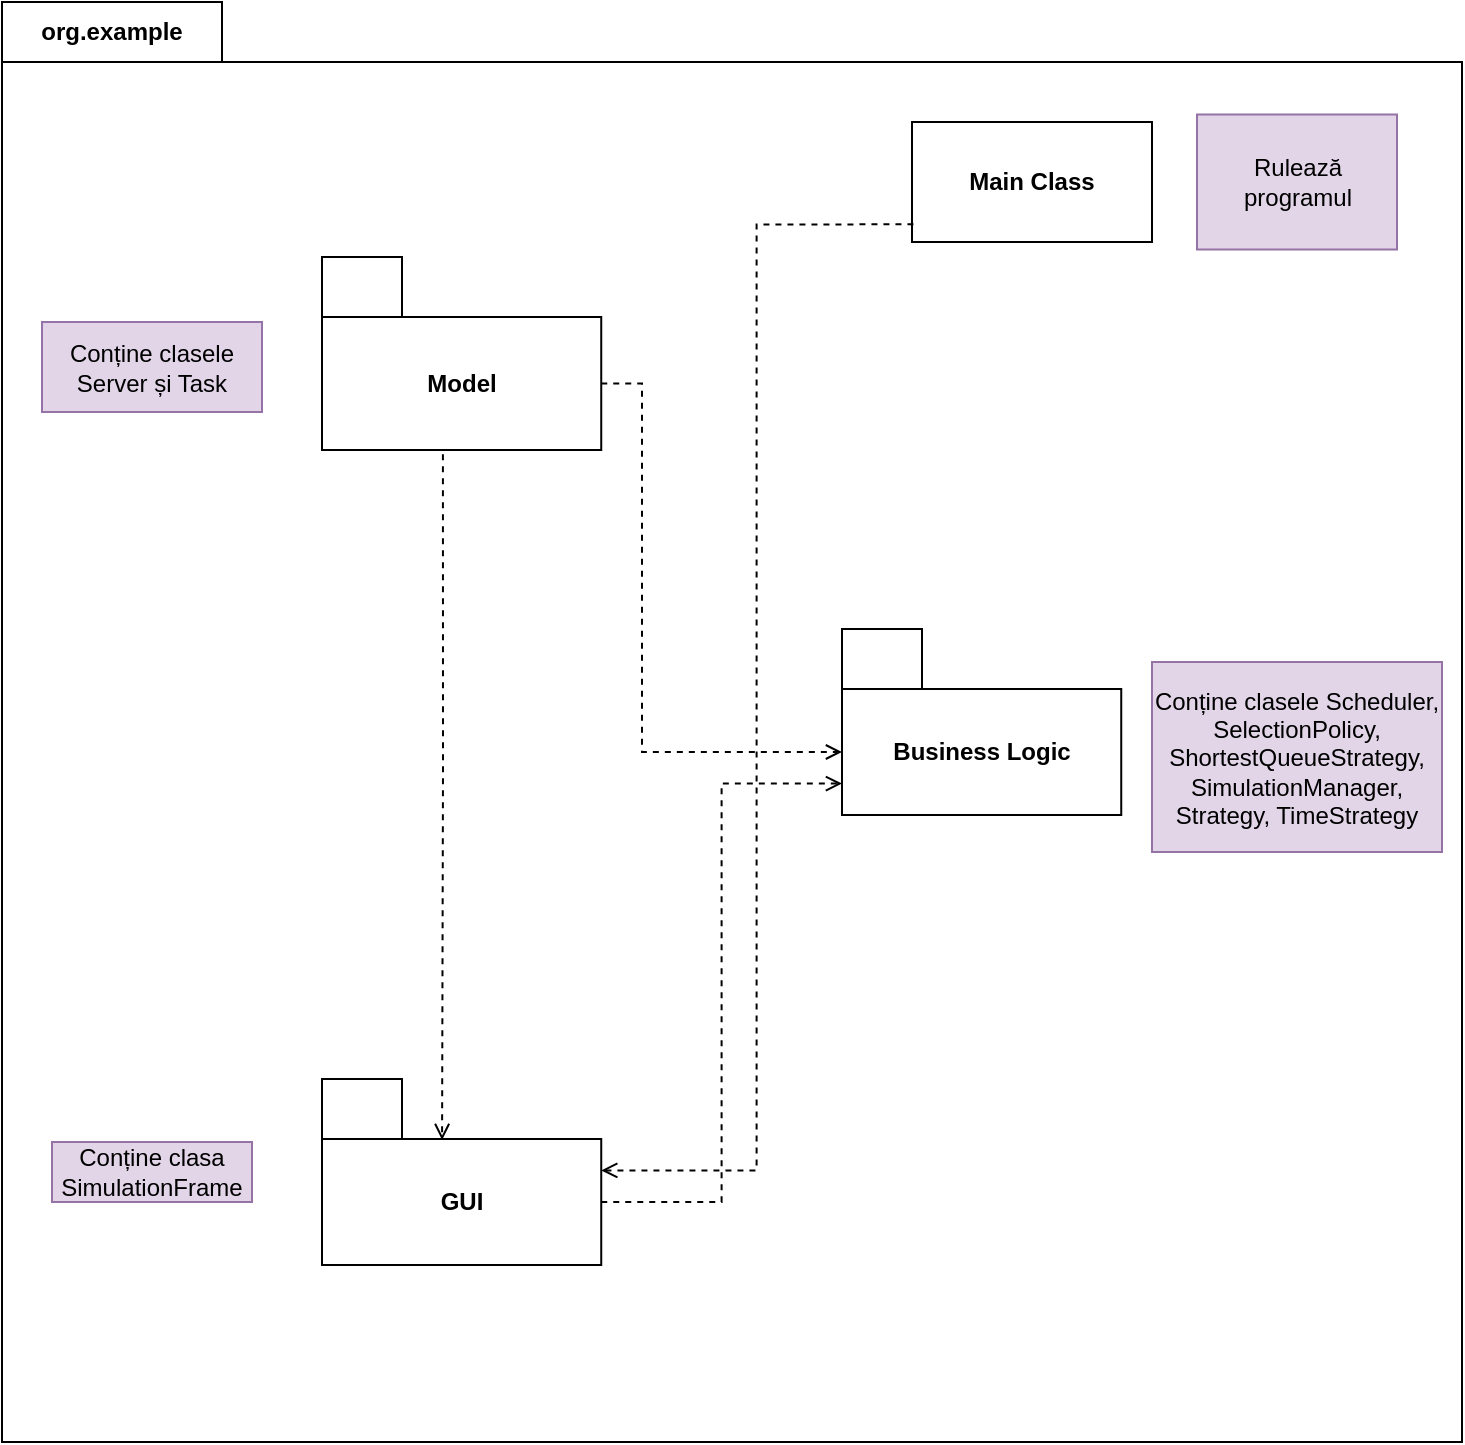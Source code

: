 <mxfile version="26.0.16">
  <diagram name="Page-1" id="lSjUMZfvMA8hhWLQU78y">
    <mxGraphModel dx="2001" dy="673" grid="1" gridSize="10" guides="1" tooltips="1" connect="1" arrows="1" fold="1" page="1" pageScale="1" pageWidth="850" pageHeight="1100" math="0" shadow="0">
      <root>
        <mxCell id="0" />
        <mxCell id="1" parent="0" />
        <mxCell id="a-Cqv5iyh34GKB-4RarY-5" value="org.example" style="shape=folder;fontStyle=1;tabWidth=110;tabHeight=30;tabPosition=left;html=1;boundedLbl=1;labelInHeader=1;container=1;collapsible=0;whiteSpace=wrap;" parent="1" vertex="1">
          <mxGeometry x="-200" y="200" width="730" height="720" as="geometry" />
        </mxCell>
        <mxCell id="a-Cqv5iyh34GKB-4RarY-6" value="" style="html=1;strokeColor=none;resizeWidth=1;resizeHeight=1;fillColor=none;part=1;connectable=0;allowArrows=0;deletable=0;whiteSpace=wrap;" parent="a-Cqv5iyh34GKB-4RarY-5" vertex="1">
          <mxGeometry width="730" height="69.231" relative="1" as="geometry">
            <mxPoint y="30" as="offset" />
          </mxGeometry>
        </mxCell>
        <mxCell id="a-Cqv5iyh34GKB-4RarY-12" value="Model" style="shape=folder;fontStyle=1;tabWidth=40;tabHeight=30;tabPosition=left;html=1;boundedLbl=1;whiteSpace=wrap;" parent="a-Cqv5iyh34GKB-4RarY-5" vertex="1">
          <mxGeometry x="160" y="127.5" width="139.62" height="96.54" as="geometry" />
        </mxCell>
        <mxCell id="a-Cqv5iyh34GKB-4RarY-11" value="GUI" style="shape=folder;fontStyle=1;tabWidth=40;tabHeight=30;tabPosition=left;html=1;boundedLbl=1;whiteSpace=wrap;" parent="a-Cqv5iyh34GKB-4RarY-5" vertex="1">
          <mxGeometry x="160" y="538.46" width="139.62" height="93.08" as="geometry" />
        </mxCell>
        <mxCell id="a-Cqv5iyh34GKB-4RarY-10" value="Business Logic" style="shape=folder;fontStyle=1;tabWidth=40;tabHeight=30;tabPosition=left;html=1;boundedLbl=1;whiteSpace=wrap;" parent="a-Cqv5iyh34GKB-4RarY-5" vertex="1">
          <mxGeometry x="420" y="313.46" width="139.62" height="93.08" as="geometry" />
        </mxCell>
        <mxCell id="a-Cqv5iyh34GKB-4RarY-14" value="Conține clasa&lt;div&gt;SimulationFrame&lt;/div&gt;" style="text;html=1;align=center;verticalAlign=middle;whiteSpace=wrap;rounded=0;fillColor=#e1d5e7;strokeColor=#9673a6;" parent="a-Cqv5iyh34GKB-4RarY-5" vertex="1">
          <mxGeometry x="25" y="570" width="100" height="30" as="geometry" />
        </mxCell>
        <mxCell id="a-Cqv5iyh34GKB-4RarY-15" value="Conține clasele Server și Task" style="text;html=1;align=center;verticalAlign=middle;whiteSpace=wrap;rounded=0;fillColor=#e1d5e7;strokeColor=#9673a6;" parent="a-Cqv5iyh34GKB-4RarY-5" vertex="1">
          <mxGeometry x="20" y="160" width="110" height="45" as="geometry" />
        </mxCell>
        <mxCell id="a-Cqv5iyh34GKB-4RarY-16" value="&lt;b&gt;Main Class&lt;/b&gt;" style="rounded=0;whiteSpace=wrap;html=1;" parent="a-Cqv5iyh34GKB-4RarY-5" vertex="1">
          <mxGeometry x="455" y="60" width="120" height="60" as="geometry" />
        </mxCell>
        <mxCell id="a-Cqv5iyh34GKB-4RarY-17" value="Conține clasele Scheduler, SelectionPolicy, ShortestQueueStrategy, SimulationManager, Strategy, TimeStrategy" style="text;html=1;align=center;verticalAlign=middle;whiteSpace=wrap;rounded=0;fillColor=#e1d5e7;strokeColor=#9673a6;" parent="a-Cqv5iyh34GKB-4RarY-5" vertex="1">
          <mxGeometry x="575" y="330" width="145" height="95" as="geometry" />
        </mxCell>
        <mxCell id="a-Cqv5iyh34GKB-4RarY-21" style="edgeStyle=orthogonalEdgeStyle;rounded=0;orthogonalLoop=1;jettySize=auto;html=1;entryX=0.43;entryY=0.328;entryDx=0;entryDy=0;entryPerimeter=0;dashed=1;endArrow=open;endFill=0;exitX=0.433;exitY=1.021;exitDx=0;exitDy=0;exitPerimeter=0;" parent="a-Cqv5iyh34GKB-4RarY-5" source="a-Cqv5iyh34GKB-4RarY-12" target="a-Cqv5iyh34GKB-4RarY-11" edge="1">
          <mxGeometry relative="1" as="geometry">
            <mxPoint x="220.04" y="409.46" as="sourcePoint" />
            <mxPoint x="219.04" y="538.46" as="targetPoint" />
          </mxGeometry>
        </mxCell>
        <mxCell id="a-Cqv5iyh34GKB-4RarY-23" style="edgeStyle=orthogonalEdgeStyle;rounded=0;orthogonalLoop=1;jettySize=auto;html=1;entryX=0;entryY=0;entryDx=0;entryDy=61.54;entryPerimeter=0;dashed=1;endArrow=open;endFill=0;exitX=0;exitY=0;exitDx=139.62;exitDy=63.27;exitPerimeter=0;" parent="a-Cqv5iyh34GKB-4RarY-5" source="a-Cqv5iyh34GKB-4RarY-12" target="a-Cqv5iyh34GKB-4RarY-10" edge="1">
          <mxGeometry relative="1" as="geometry">
            <mxPoint x="360.04" y="400" as="sourcePoint" />
            <mxPoint x="360" y="559.54" as="targetPoint" />
            <Array as="points">
              <mxPoint x="320" y="191" />
              <mxPoint x="320" y="375" />
            </Array>
          </mxGeometry>
        </mxCell>
        <mxCell id="a-Cqv5iyh34GKB-4RarY-24" style="edgeStyle=orthogonalEdgeStyle;rounded=0;orthogonalLoop=1;jettySize=auto;html=1;entryX=0;entryY=0;entryDx=0;entryDy=77.31;entryPerimeter=0;dashed=1;endArrow=open;endFill=0;exitX=0;exitY=0;exitDx=139.62;exitDy=61.54;exitPerimeter=0;" parent="a-Cqv5iyh34GKB-4RarY-5" source="a-Cqv5iyh34GKB-4RarY-11" target="a-Cqv5iyh34GKB-4RarY-10" edge="1">
          <mxGeometry relative="1" as="geometry">
            <mxPoint x="410.04" y="440.46" as="sourcePoint" />
            <mxPoint x="410" y="600" as="targetPoint" />
          </mxGeometry>
        </mxCell>
        <mxCell id="a-Cqv5iyh34GKB-4RarY-28" value="&lt;div&gt;&lt;br&gt;&lt;/div&gt;Rulează programul&lt;div&gt;&lt;br&gt;&lt;/div&gt;" style="text;html=1;align=center;verticalAlign=middle;whiteSpace=wrap;rounded=0;fillColor=#e1d5e7;strokeColor=#9673a6;" parent="a-Cqv5iyh34GKB-4RarY-5" vertex="1">
          <mxGeometry x="597.5" y="56.25" width="100" height="67.5" as="geometry" />
        </mxCell>
        <mxCell id="a-Cqv5iyh34GKB-4RarY-30" style="edgeStyle=orthogonalEdgeStyle;rounded=0;orthogonalLoop=1;jettySize=auto;html=1;entryX=0;entryY=0;entryDx=139.62;entryDy=45.77;entryPerimeter=0;dashed=1;endArrow=open;endFill=0;exitX=0.006;exitY=0.853;exitDx=0;exitDy=0;exitPerimeter=0;" parent="a-Cqv5iyh34GKB-4RarY-5" source="a-Cqv5iyh34GKB-4RarY-16" target="a-Cqv5iyh34GKB-4RarY-11" edge="1">
          <mxGeometry relative="1" as="geometry">
            <mxPoint x="450" y="111" as="sourcePoint" />
            <mxPoint x="514.24" y="239" as="targetPoint" />
          </mxGeometry>
        </mxCell>
      </root>
    </mxGraphModel>
  </diagram>
</mxfile>
